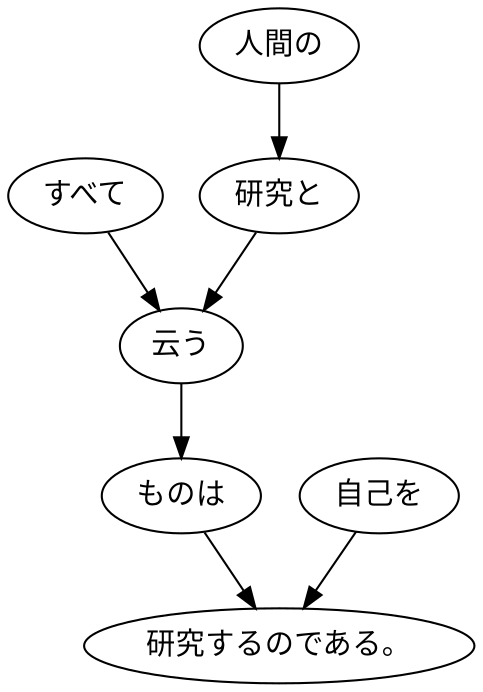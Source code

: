 digraph graph5694 {
	node0 [label="すべて"];
	node1 [label="人間の"];
	node2 [label="研究と"];
	node3 [label="云う"];
	node4 [label="ものは"];
	node5 [label="自己を"];
	node6 [label="研究するのである。"];
	node0 -> node3;
	node1 -> node2;
	node2 -> node3;
	node3 -> node4;
	node4 -> node6;
	node5 -> node6;
}
